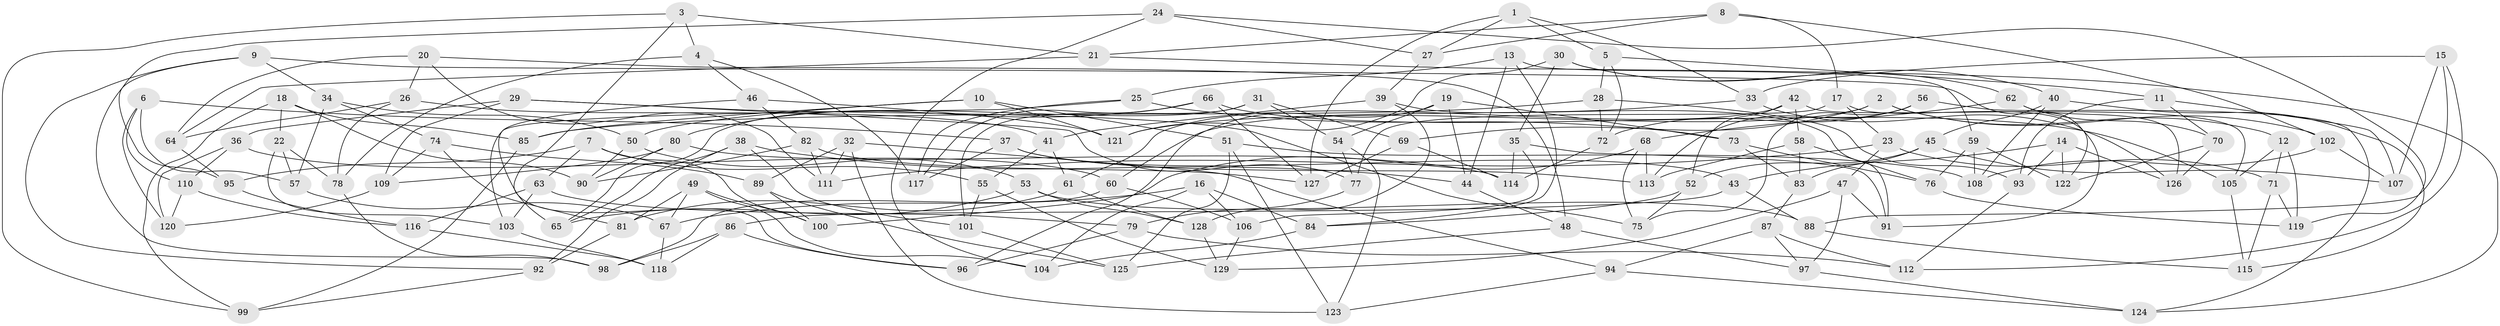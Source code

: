 // Generated by graph-tools (version 1.1) at 2025/38/03/09/25 02:38:07]
// undirected, 129 vertices, 258 edges
graph export_dot {
graph [start="1"]
  node [color=gray90,style=filled];
  1;
  2;
  3;
  4;
  5;
  6;
  7;
  8;
  9;
  10;
  11;
  12;
  13;
  14;
  15;
  16;
  17;
  18;
  19;
  20;
  21;
  22;
  23;
  24;
  25;
  26;
  27;
  28;
  29;
  30;
  31;
  32;
  33;
  34;
  35;
  36;
  37;
  38;
  39;
  40;
  41;
  42;
  43;
  44;
  45;
  46;
  47;
  48;
  49;
  50;
  51;
  52;
  53;
  54;
  55;
  56;
  57;
  58;
  59;
  60;
  61;
  62;
  63;
  64;
  65;
  66;
  67;
  68;
  69;
  70;
  71;
  72;
  73;
  74;
  75;
  76;
  77;
  78;
  79;
  80;
  81;
  82;
  83;
  84;
  85;
  86;
  87;
  88;
  89;
  90;
  91;
  92;
  93;
  94;
  95;
  96;
  97;
  98;
  99;
  100;
  101;
  102;
  103;
  104;
  105;
  106;
  107;
  108;
  109;
  110;
  111;
  112;
  113;
  114;
  115;
  116;
  117;
  118;
  119;
  120;
  121;
  122;
  123;
  124;
  125;
  126;
  127;
  128;
  129;
  1 -- 27;
  1 -- 5;
  1 -- 33;
  1 -- 127;
  2 -- 12;
  2 -- 69;
  2 -- 102;
  2 -- 60;
  3 -- 96;
  3 -- 99;
  3 -- 4;
  3 -- 21;
  4 -- 78;
  4 -- 117;
  4 -- 46;
  5 -- 28;
  5 -- 11;
  5 -- 72;
  6 -- 57;
  6 -- 110;
  6 -- 120;
  6 -- 37;
  7 -- 95;
  7 -- 100;
  7 -- 55;
  7 -- 63;
  8 -- 21;
  8 -- 17;
  8 -- 27;
  8 -- 102;
  9 -- 34;
  9 -- 98;
  9 -- 122;
  9 -- 92;
  10 -- 121;
  10 -- 85;
  10 -- 51;
  10 -- 50;
  11 -- 93;
  11 -- 107;
  11 -- 70;
  12 -- 105;
  12 -- 119;
  12 -- 71;
  13 -- 25;
  13 -- 59;
  13 -- 84;
  13 -- 44;
  14 -- 126;
  14 -- 43;
  14 -- 93;
  14 -- 122;
  15 -- 88;
  15 -- 112;
  15 -- 107;
  15 -- 33;
  16 -- 84;
  16 -- 67;
  16 -- 104;
  16 -- 106;
  17 -- 77;
  17 -- 23;
  17 -- 91;
  18 -- 22;
  18 -- 85;
  18 -- 99;
  18 -- 90;
  19 -- 96;
  19 -- 54;
  19 -- 73;
  19 -- 44;
  20 -- 111;
  20 -- 48;
  20 -- 64;
  20 -- 26;
  21 -- 64;
  21 -- 124;
  22 -- 103;
  22 -- 78;
  22 -- 57;
  23 -- 111;
  23 -- 47;
  23 -- 71;
  24 -- 95;
  24 -- 27;
  24 -- 104;
  24 -- 119;
  25 -- 103;
  25 -- 73;
  25 -- 117;
  26 -- 64;
  26 -- 41;
  26 -- 78;
  27 -- 39;
  28 -- 85;
  28 -- 72;
  28 -- 93;
  29 -- 109;
  29 -- 36;
  29 -- 77;
  29 -- 75;
  30 -- 121;
  30 -- 62;
  30 -- 40;
  30 -- 35;
  31 -- 65;
  31 -- 101;
  31 -- 54;
  31 -- 69;
  32 -- 111;
  32 -- 89;
  32 -- 94;
  32 -- 123;
  33 -- 121;
  33 -- 126;
  34 -- 57;
  34 -- 50;
  34 -- 74;
  35 -- 114;
  35 -- 106;
  35 -- 91;
  36 -- 120;
  36 -- 110;
  36 -- 60;
  37 -- 43;
  37 -- 113;
  37 -- 117;
  38 -- 44;
  38 -- 101;
  38 -- 92;
  38 -- 65;
  39 -- 91;
  39 -- 128;
  39 -- 41;
  40 -- 115;
  40 -- 108;
  40 -- 45;
  41 -- 61;
  41 -- 55;
  42 -- 58;
  42 -- 52;
  42 -- 61;
  42 -- 105;
  43 -- 86;
  43 -- 88;
  44 -- 48;
  45 -- 83;
  45 -- 107;
  45 -- 52;
  46 -- 121;
  46 -- 82;
  46 -- 65;
  47 -- 91;
  47 -- 97;
  47 -- 129;
  48 -- 125;
  48 -- 97;
  49 -- 81;
  49 -- 100;
  49 -- 104;
  49 -- 67;
  50 -- 90;
  50 -- 53;
  51 -- 123;
  51 -- 125;
  51 -- 108;
  52 -- 84;
  52 -- 75;
  53 -- 65;
  53 -- 88;
  53 -- 128;
  54 -- 77;
  54 -- 123;
  55 -- 129;
  55 -- 101;
  56 -- 75;
  56 -- 72;
  56 -- 113;
  56 -- 124;
  57 -- 67;
  58 -- 76;
  58 -- 83;
  58 -- 113;
  59 -- 122;
  59 -- 76;
  59 -- 108;
  60 -- 106;
  60 -- 98;
  61 -- 81;
  61 -- 128;
  62 -- 68;
  62 -- 126;
  62 -- 70;
  63 -- 79;
  63 -- 103;
  63 -- 116;
  64 -- 95;
  66 -- 117;
  66 -- 127;
  66 -- 80;
  66 -- 105;
  67 -- 118;
  68 -- 113;
  68 -- 100;
  68 -- 75;
  69 -- 114;
  69 -- 127;
  70 -- 126;
  70 -- 122;
  71 -- 119;
  71 -- 115;
  72 -- 114;
  73 -- 76;
  73 -- 83;
  74 -- 81;
  74 -- 89;
  74 -- 109;
  76 -- 119;
  77 -- 79;
  78 -- 98;
  79 -- 112;
  79 -- 96;
  80 -- 109;
  80 -- 90;
  80 -- 114;
  81 -- 92;
  82 -- 127;
  82 -- 90;
  82 -- 111;
  83 -- 87;
  84 -- 104;
  85 -- 99;
  86 -- 118;
  86 -- 96;
  86 -- 98;
  87 -- 97;
  87 -- 112;
  87 -- 94;
  88 -- 115;
  89 -- 125;
  89 -- 100;
  92 -- 99;
  93 -- 112;
  94 -- 123;
  94 -- 124;
  95 -- 116;
  97 -- 124;
  101 -- 125;
  102 -- 108;
  102 -- 107;
  103 -- 118;
  105 -- 115;
  106 -- 129;
  109 -- 120;
  110 -- 120;
  110 -- 116;
  116 -- 118;
  128 -- 129;
}
